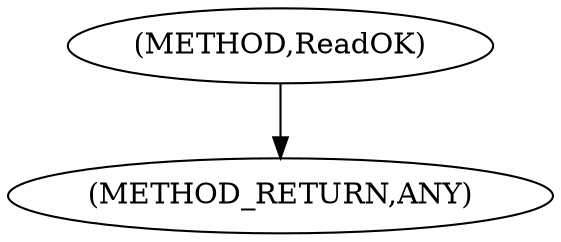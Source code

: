 digraph "ReadOK" {  
"99998" [label = <(METHOD,ReadOK)> ]
"100002" [label = <(METHOD_RETURN,ANY)> ]
  "99998" -> "100002" 
}

